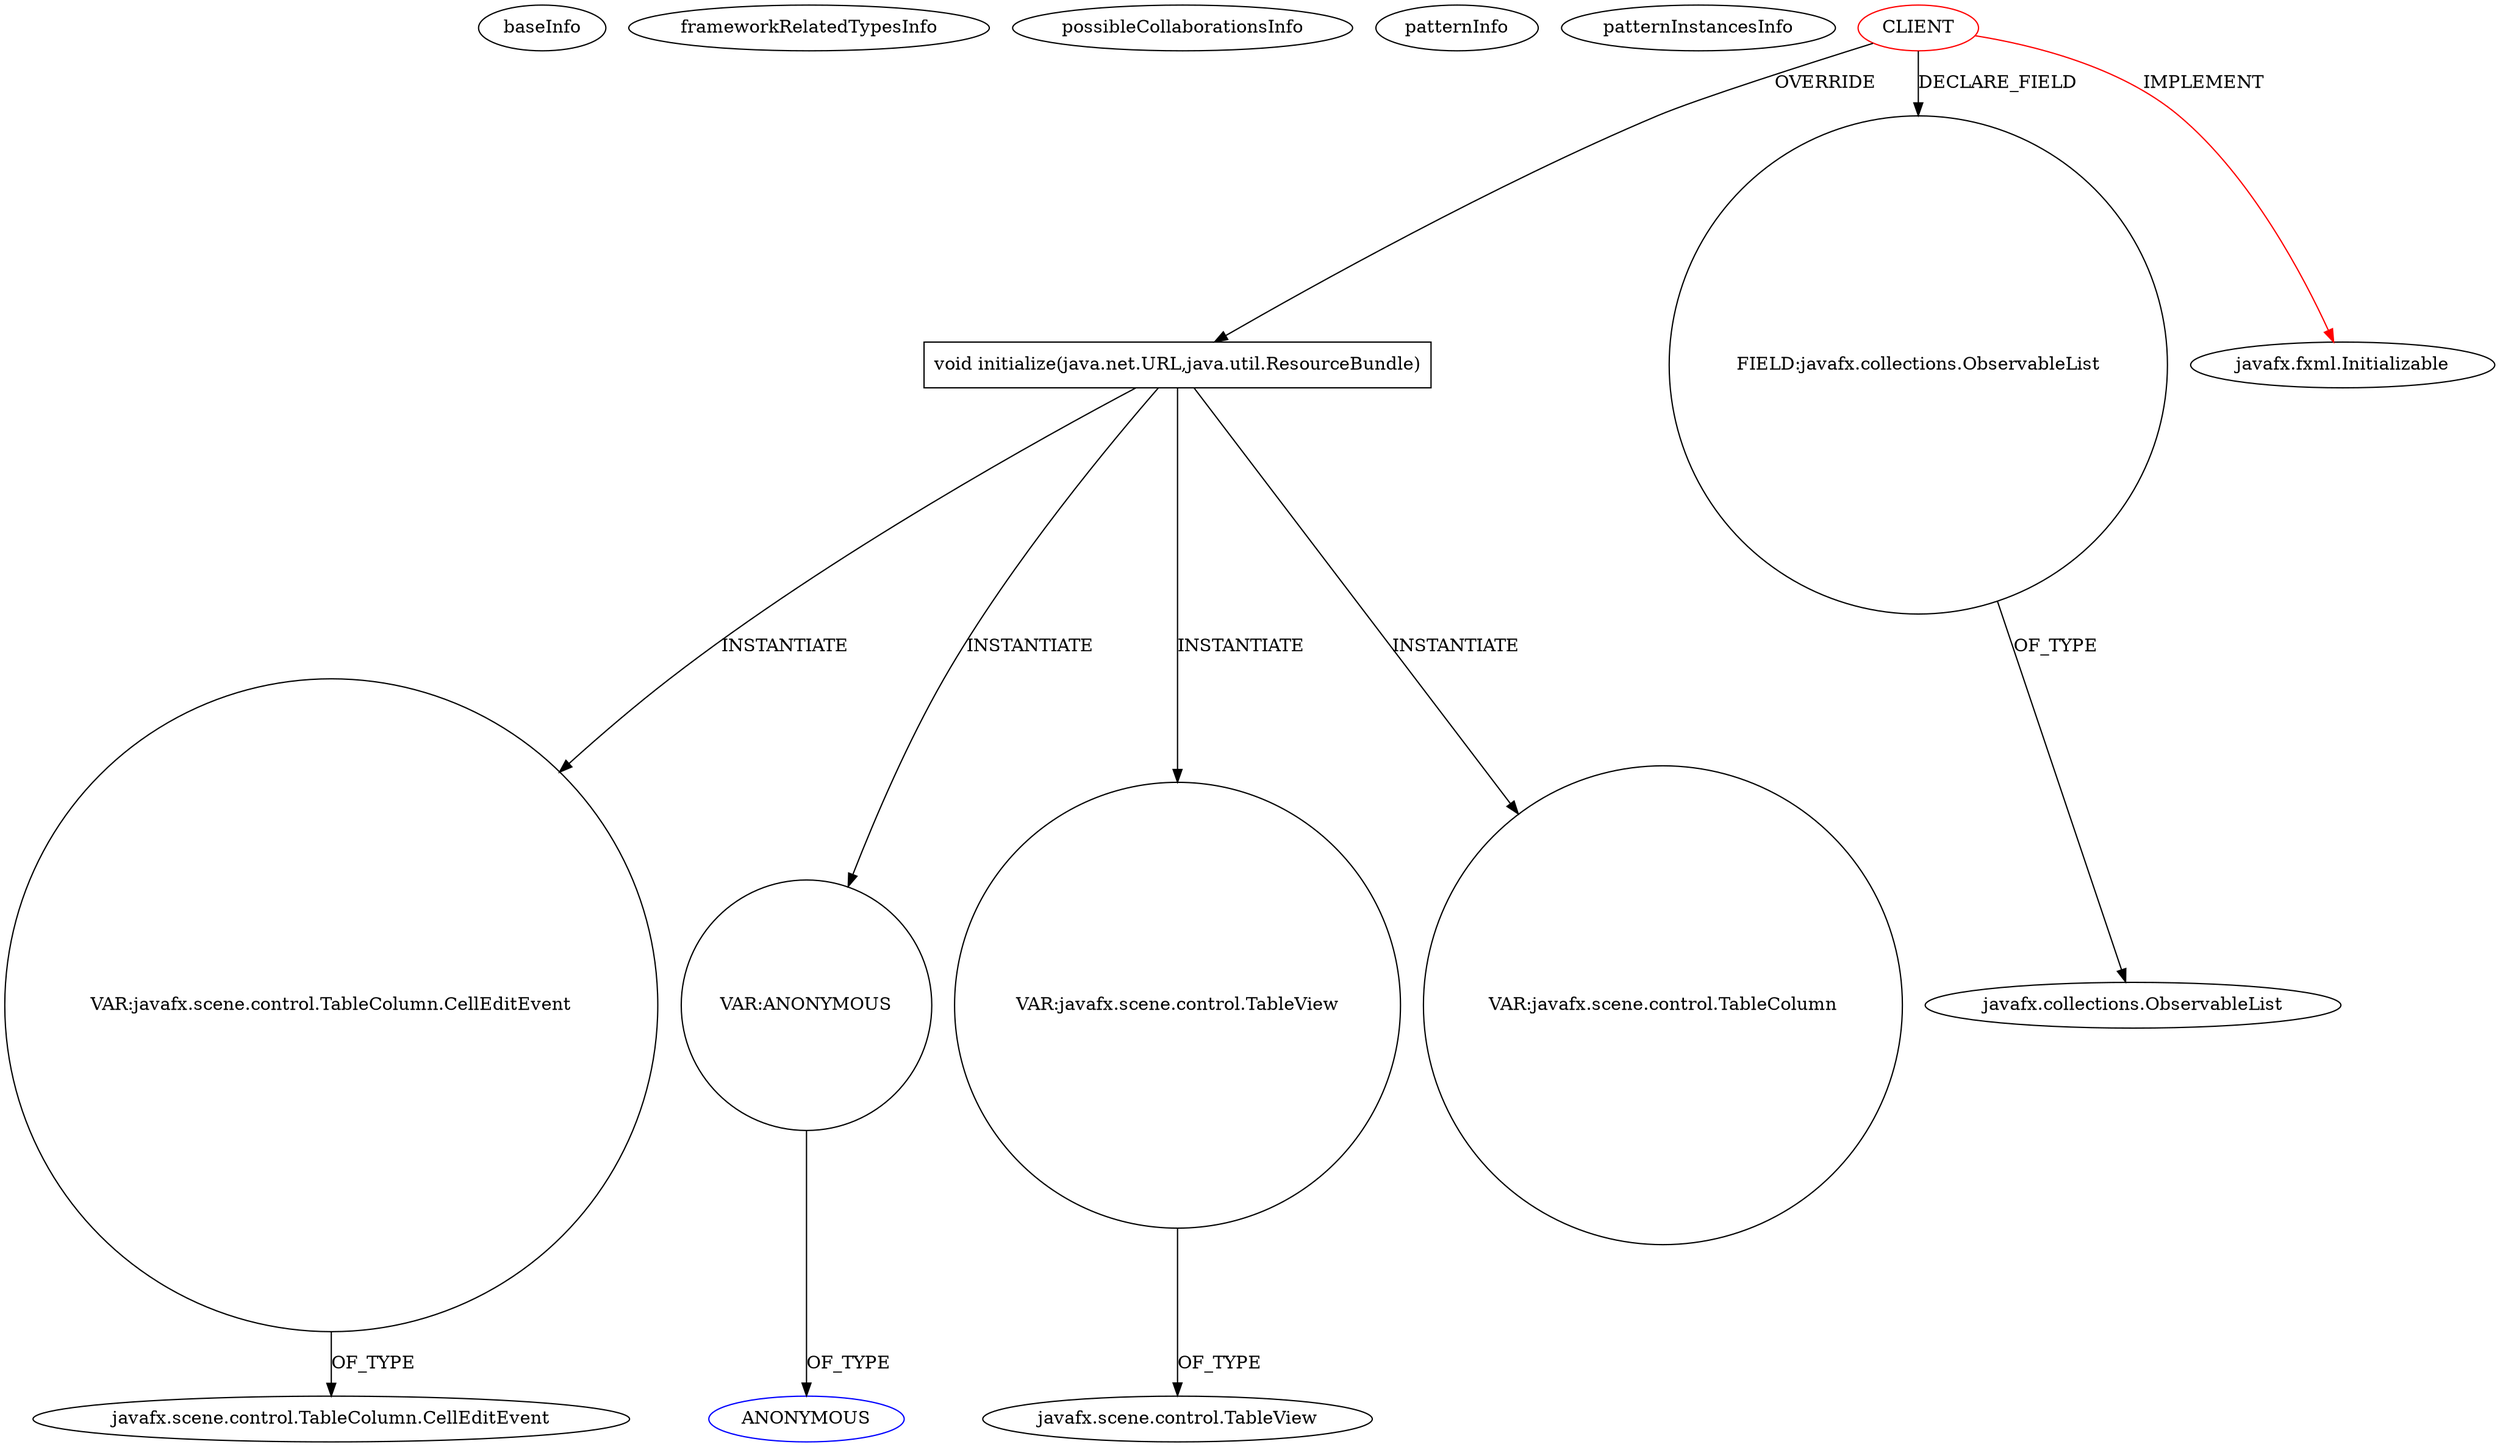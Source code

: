 digraph {
baseInfo[graphId=1466,category="pattern",isAnonymous=false,possibleRelation=false]
frameworkRelatedTypesInfo[0="javafx.fxml.Initializable"]
possibleCollaborationsInfo[]
patternInfo[frequency=2.0,patternRootClient=0]
patternInstancesInfo[0="making-todo-tsa~/making-todo-tsa/todo-tsa-master/todo-fx/src/main/java/todo/app/TodoController.java~TodoController~3522",1="ersobcz-JavaFX-JAXB~/ersobcz-JavaFX-JAXB/JavaFX-JAXB-master/src/controller/ViewController.java~ViewController~2650"]
61[label="javafx.scene.control.TableColumn.CellEditEvent",vertexType="FRAMEWORK_CLASS_TYPE",isFrameworkType=false]
59[label="VAR:javafx.scene.control.TableColumn.CellEditEvent",vertexType="VARIABLE_EXPRESION",isFrameworkType=false,shape=circle]
18[label="void initialize(java.net.URL,java.util.ResourceBundle)",vertexType="OVERRIDING_METHOD_DECLARATION",isFrameworkType=false,shape=box]
0[label="CLIENT",vertexType="ROOT_CLIENT_CLASS_DECLARATION",isFrameworkType=false,color=red]
141[label="VAR:ANONYMOUS",vertexType="VARIABLE_EXPRESION",isFrameworkType=false,shape=circle]
142[label="ANONYMOUS",vertexType="REFERENCE_ANONYMOUS_DECLARATION",isFrameworkType=false,color=blue]
4[label="FIELD:javafx.collections.ObservableList",vertexType="FIELD_DECLARATION",isFrameworkType=false,shape=circle]
5[label="javafx.collections.ObservableList",vertexType="FRAMEWORK_INTERFACE_TYPE",isFrameworkType=false]
1[label="javafx.fxml.Initializable",vertexType="FRAMEWORK_INTERFACE_TYPE",isFrameworkType=false]
111[label="VAR:javafx.scene.control.TableView",vertexType="VARIABLE_EXPRESION",isFrameworkType=false,shape=circle]
17[label="javafx.scene.control.TableView",vertexType="FRAMEWORK_CLASS_TYPE",isFrameworkType=false]
25[label="VAR:javafx.scene.control.TableColumn",vertexType="VARIABLE_EXPRESION",isFrameworkType=false,shape=circle]
18->111[label="INSTANTIATE"]
0->1[label="IMPLEMENT",color=red]
0->18[label="OVERRIDE"]
59->61[label="OF_TYPE"]
0->4[label="DECLARE_FIELD"]
18->25[label="INSTANTIATE"]
141->142[label="OF_TYPE"]
18->141[label="INSTANTIATE"]
4->5[label="OF_TYPE"]
18->59[label="INSTANTIATE"]
111->17[label="OF_TYPE"]
}
